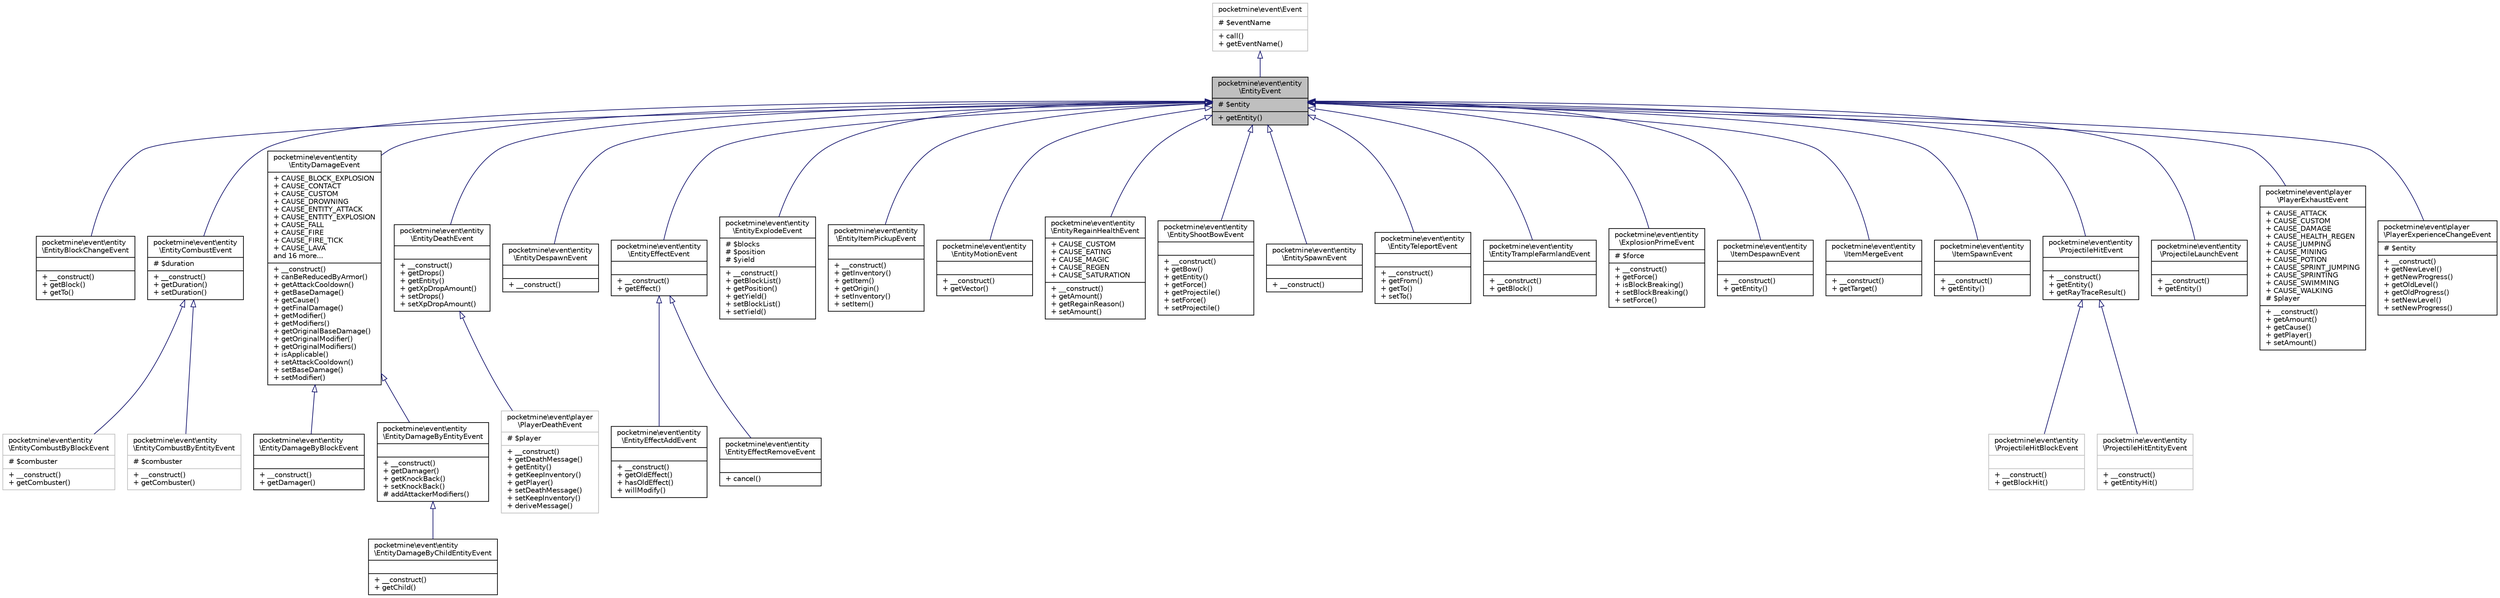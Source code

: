 digraph "pocketmine\event\entity\EntityEvent"
{
 // INTERACTIVE_SVG=YES
 // LATEX_PDF_SIZE
  edge [fontname="Helvetica",fontsize="10",labelfontname="Helvetica",labelfontsize="10"];
  node [fontname="Helvetica",fontsize="10",shape=record];
  Node1 [label="{pocketmine\\event\\entity\l\\EntityEvent\n|# $entity\l|+ getEntity()\l}",height=0.2,width=0.4,color="black", fillcolor="grey75", style="filled", fontcolor="black",tooltip=" "];
  Node2 -> Node1 [dir="back",color="midnightblue",fontsize="10",style="solid",arrowtail="onormal",fontname="Helvetica"];
  Node2 [label="{pocketmine\\event\\Event\n|# $eventName\l|+ call()\l+ getEventName()\l}",height=0.2,width=0.4,color="grey75", fillcolor="white", style="filled",URL="$d1/d2f/classpocketmine_1_1event_1_1_event.html",tooltip=" "];
  Node1 -> Node3 [dir="back",color="midnightblue",fontsize="10",style="solid",arrowtail="onormal",fontname="Helvetica"];
  Node3 [label="{pocketmine\\event\\entity\l\\EntityBlockChangeEvent\n||+ __construct()\l+ getBlock()\l+ getTo()\l}",height=0.2,width=0.4,color="black", fillcolor="white", style="filled",URL="$d5/d98/classpocketmine_1_1event_1_1entity_1_1_entity_block_change_event.html",tooltip=" "];
  Node1 -> Node4 [dir="back",color="midnightblue",fontsize="10",style="solid",arrowtail="onormal",fontname="Helvetica"];
  Node4 [label="{pocketmine\\event\\entity\l\\EntityCombustEvent\n|# $duration\l|+ __construct()\l+ getDuration()\l+ setDuration()\l}",height=0.2,width=0.4,color="black", fillcolor="white", style="filled",URL="$dd/de3/classpocketmine_1_1event_1_1entity_1_1_entity_combust_event.html",tooltip=" "];
  Node4 -> Node5 [dir="back",color="midnightblue",fontsize="10",style="solid",arrowtail="onormal",fontname="Helvetica"];
  Node5 [label="{pocketmine\\event\\entity\l\\EntityCombustByBlockEvent\n|# $combuster\l|+ __construct()\l+ getCombuster()\l}",height=0.2,width=0.4,color="grey75", fillcolor="white", style="filled",URL="$df/dc8/classpocketmine_1_1event_1_1entity_1_1_entity_combust_by_block_event.html",tooltip=" "];
  Node4 -> Node6 [dir="back",color="midnightblue",fontsize="10",style="solid",arrowtail="onormal",fontname="Helvetica"];
  Node6 [label="{pocketmine\\event\\entity\l\\EntityCombustByEntityEvent\n|# $combuster\l|+ __construct()\l+ getCombuster()\l}",height=0.2,width=0.4,color="grey75", fillcolor="white", style="filled",URL="$da/d59/classpocketmine_1_1event_1_1entity_1_1_entity_combust_by_entity_event.html",tooltip=" "];
  Node1 -> Node7 [dir="back",color="midnightblue",fontsize="10",style="solid",arrowtail="onormal",fontname="Helvetica"];
  Node7 [label="{pocketmine\\event\\entity\l\\EntityDamageEvent\n|+ CAUSE_BLOCK_EXPLOSION\l+ CAUSE_CONTACT\l+ CAUSE_CUSTOM\l+ CAUSE_DROWNING\l+ CAUSE_ENTITY_ATTACK\l+ CAUSE_ENTITY_EXPLOSION\l+ CAUSE_FALL\l+ CAUSE_FIRE\l+ CAUSE_FIRE_TICK\l+ CAUSE_LAVA\land 16 more...\l|+ __construct()\l+ canBeReducedByArmor()\l+ getAttackCooldown()\l+ getBaseDamage()\l+ getCause()\l+ getFinalDamage()\l+ getModifier()\l+ getModifiers()\l+ getOriginalBaseDamage()\l+ getOriginalModifier()\l+ getOriginalModifiers()\l+ isApplicable()\l+ setAttackCooldown()\l+ setBaseDamage()\l+ setModifier()\l}",height=0.2,width=0.4,color="black", fillcolor="white", style="filled",URL="$d5/de3/classpocketmine_1_1event_1_1entity_1_1_entity_damage_event.html",tooltip=" "];
  Node7 -> Node8 [dir="back",color="midnightblue",fontsize="10",style="solid",arrowtail="onormal",fontname="Helvetica"];
  Node8 [label="{pocketmine\\event\\entity\l\\EntityDamageByBlockEvent\n||+ __construct()\l+ getDamager()\l}",height=0.2,width=0.4,color="black", fillcolor="white", style="filled",URL="$da/dbf/classpocketmine_1_1event_1_1entity_1_1_entity_damage_by_block_event.html",tooltip=" "];
  Node7 -> Node9 [dir="back",color="midnightblue",fontsize="10",style="solid",arrowtail="onormal",fontname="Helvetica"];
  Node9 [label="{pocketmine\\event\\entity\l\\EntityDamageByEntityEvent\n||+ __construct()\l+ getDamager()\l+ getKnockBack()\l+ setKnockBack()\l# addAttackerModifiers()\l}",height=0.2,width=0.4,color="black", fillcolor="white", style="filled",URL="$d0/d34/classpocketmine_1_1event_1_1entity_1_1_entity_damage_by_entity_event.html",tooltip=" "];
  Node9 -> Node10 [dir="back",color="midnightblue",fontsize="10",style="solid",arrowtail="onormal",fontname="Helvetica"];
  Node10 [label="{pocketmine\\event\\entity\l\\EntityDamageByChildEntityEvent\n||+ __construct()\l+ getChild()\l}",height=0.2,width=0.4,color="black", fillcolor="white", style="filled",URL="$de/d62/classpocketmine_1_1event_1_1entity_1_1_entity_damage_by_child_entity_event.html",tooltip=" "];
  Node1 -> Node11 [dir="back",color="midnightblue",fontsize="10",style="solid",arrowtail="onormal",fontname="Helvetica"];
  Node11 [label="{pocketmine\\event\\entity\l\\EntityDeathEvent\n||+ __construct()\l+ getDrops()\l+ getEntity()\l+ getXpDropAmount()\l+ setDrops()\l+ setXpDropAmount()\l}",height=0.2,width=0.4,color="black", fillcolor="white", style="filled",URL="$d7/d1e/classpocketmine_1_1event_1_1entity_1_1_entity_death_event.html",tooltip=" "];
  Node11 -> Node12 [dir="back",color="midnightblue",fontsize="10",style="solid",arrowtail="onormal",fontname="Helvetica"];
  Node12 [label="{pocketmine\\event\\player\l\\PlayerDeathEvent\n|# $player\l|+ __construct()\l+ getDeathMessage()\l+ getEntity()\l+ getKeepInventory()\l+ getPlayer()\l+ setDeathMessage()\l+ setKeepInventory()\l+ deriveMessage()\l}",height=0.2,width=0.4,color="grey75", fillcolor="white", style="filled",URL="$d7/d7d/classpocketmine_1_1event_1_1player_1_1_player_death_event.html",tooltip=" "];
  Node1 -> Node13 [dir="back",color="midnightblue",fontsize="10",style="solid",arrowtail="onormal",fontname="Helvetica"];
  Node13 [label="{pocketmine\\event\\entity\l\\EntityDespawnEvent\n||+ __construct()\l}",height=0.2,width=0.4,color="black", fillcolor="white", style="filled",URL="$dc/d06/classpocketmine_1_1event_1_1entity_1_1_entity_despawn_event.html",tooltip=" "];
  Node1 -> Node14 [dir="back",color="midnightblue",fontsize="10",style="solid",arrowtail="onormal",fontname="Helvetica"];
  Node14 [label="{pocketmine\\event\\entity\l\\EntityEffectEvent\n||+ __construct()\l+ getEffect()\l}",height=0.2,width=0.4,color="black", fillcolor="white", style="filled",URL="$d9/d22/classpocketmine_1_1event_1_1entity_1_1_entity_effect_event.html",tooltip=" "];
  Node14 -> Node15 [dir="back",color="midnightblue",fontsize="10",style="solid",arrowtail="onormal",fontname="Helvetica"];
  Node15 [label="{pocketmine\\event\\entity\l\\EntityEffectAddEvent\n||+ __construct()\l+ getOldEffect()\l+ hasOldEffect()\l+ willModify()\l}",height=0.2,width=0.4,color="black", fillcolor="white", style="filled",URL="$d7/d1b/classpocketmine_1_1event_1_1entity_1_1_entity_effect_add_event.html",tooltip=" "];
  Node14 -> Node16 [dir="back",color="midnightblue",fontsize="10",style="solid",arrowtail="onormal",fontname="Helvetica"];
  Node16 [label="{pocketmine\\event\\entity\l\\EntityEffectRemoveEvent\n||+ cancel()\l}",height=0.2,width=0.4,color="black", fillcolor="white", style="filled",URL="$da/de1/classpocketmine_1_1event_1_1entity_1_1_entity_effect_remove_event.html",tooltip=" "];
  Node1 -> Node17 [dir="back",color="midnightblue",fontsize="10",style="solid",arrowtail="onormal",fontname="Helvetica"];
  Node17 [label="{pocketmine\\event\\entity\l\\EntityExplodeEvent\n|# $blocks\l# $position\l# $yield\l|+ __construct()\l+ getBlockList()\l+ getPosition()\l+ getYield()\l+ setBlockList()\l+ setYield()\l}",height=0.2,width=0.4,color="black", fillcolor="white", style="filled",URL="$d9/dc8/classpocketmine_1_1event_1_1entity_1_1_entity_explode_event.html",tooltip=" "];
  Node1 -> Node18 [dir="back",color="midnightblue",fontsize="10",style="solid",arrowtail="onormal",fontname="Helvetica"];
  Node18 [label="{pocketmine\\event\\entity\l\\EntityItemPickupEvent\n||+ __construct()\l+ getInventory()\l+ getItem()\l+ getOrigin()\l+ setInventory()\l+ setItem()\l}",height=0.2,width=0.4,color="black", fillcolor="white", style="filled",URL="$dc/d5b/classpocketmine_1_1event_1_1entity_1_1_entity_item_pickup_event.html",tooltip=" "];
  Node1 -> Node19 [dir="back",color="midnightblue",fontsize="10",style="solid",arrowtail="onormal",fontname="Helvetica"];
  Node19 [label="{pocketmine\\event\\entity\l\\EntityMotionEvent\n||+ __construct()\l+ getVector()\l}",height=0.2,width=0.4,color="black", fillcolor="white", style="filled",URL="$d5/d70/classpocketmine_1_1event_1_1entity_1_1_entity_motion_event.html",tooltip=" "];
  Node1 -> Node20 [dir="back",color="midnightblue",fontsize="10",style="solid",arrowtail="onormal",fontname="Helvetica"];
  Node20 [label="{pocketmine\\event\\entity\l\\EntityRegainHealthEvent\n|+ CAUSE_CUSTOM\l+ CAUSE_EATING\l+ CAUSE_MAGIC\l+ CAUSE_REGEN\l+ CAUSE_SATURATION\l|+ __construct()\l+ getAmount()\l+ getRegainReason()\l+ setAmount()\l}",height=0.2,width=0.4,color="black", fillcolor="white", style="filled",URL="$da/d3f/classpocketmine_1_1event_1_1entity_1_1_entity_regain_health_event.html",tooltip=" "];
  Node1 -> Node21 [dir="back",color="midnightblue",fontsize="10",style="solid",arrowtail="onormal",fontname="Helvetica"];
  Node21 [label="{pocketmine\\event\\entity\l\\EntityShootBowEvent\n||+ __construct()\l+ getBow()\l+ getEntity()\l+ getForce()\l+ getProjectile()\l+ setForce()\l+ setProjectile()\l}",height=0.2,width=0.4,color="black", fillcolor="white", style="filled",URL="$d2/d96/classpocketmine_1_1event_1_1entity_1_1_entity_shoot_bow_event.html",tooltip=" "];
  Node1 -> Node22 [dir="back",color="midnightblue",fontsize="10",style="solid",arrowtail="onormal",fontname="Helvetica"];
  Node22 [label="{pocketmine\\event\\entity\l\\EntitySpawnEvent\n||+ __construct()\l}",height=0.2,width=0.4,color="black", fillcolor="white", style="filled",URL="$df/d6f/classpocketmine_1_1event_1_1entity_1_1_entity_spawn_event.html",tooltip=" "];
  Node1 -> Node23 [dir="back",color="midnightblue",fontsize="10",style="solid",arrowtail="onormal",fontname="Helvetica"];
  Node23 [label="{pocketmine\\event\\entity\l\\EntityTeleportEvent\n||+ __construct()\l+ getFrom()\l+ getTo()\l+ setTo()\l}",height=0.2,width=0.4,color="black", fillcolor="white", style="filled",URL="$dc/df2/classpocketmine_1_1event_1_1entity_1_1_entity_teleport_event.html",tooltip=" "];
  Node1 -> Node24 [dir="back",color="midnightblue",fontsize="10",style="solid",arrowtail="onormal",fontname="Helvetica"];
  Node24 [label="{pocketmine\\event\\entity\l\\EntityTrampleFarmlandEvent\n||+ __construct()\l+ getBlock()\l}",height=0.2,width=0.4,color="black", fillcolor="white", style="filled",URL="$d0/d41/classpocketmine_1_1event_1_1entity_1_1_entity_trample_farmland_event.html",tooltip=" "];
  Node1 -> Node25 [dir="back",color="midnightblue",fontsize="10",style="solid",arrowtail="onormal",fontname="Helvetica"];
  Node25 [label="{pocketmine\\event\\entity\l\\ExplosionPrimeEvent\n|# $force\l|+ __construct()\l+ getForce()\l+ isBlockBreaking()\l+ setBlockBreaking()\l+ setForce()\l}",height=0.2,width=0.4,color="black", fillcolor="white", style="filled",URL="$d1/dd7/classpocketmine_1_1event_1_1entity_1_1_explosion_prime_event.html",tooltip=" "];
  Node1 -> Node26 [dir="back",color="midnightblue",fontsize="10",style="solid",arrowtail="onormal",fontname="Helvetica"];
  Node26 [label="{pocketmine\\event\\entity\l\\ItemDespawnEvent\n||+ __construct()\l+ getEntity()\l}",height=0.2,width=0.4,color="black", fillcolor="white", style="filled",URL="$da/d1a/classpocketmine_1_1event_1_1entity_1_1_item_despawn_event.html",tooltip=" "];
  Node1 -> Node27 [dir="back",color="midnightblue",fontsize="10",style="solid",arrowtail="onormal",fontname="Helvetica"];
  Node27 [label="{pocketmine\\event\\entity\l\\ItemMergeEvent\n||+ __construct()\l+ getTarget()\l}",height=0.2,width=0.4,color="black", fillcolor="white", style="filled",URL="$d7/dd6/classpocketmine_1_1event_1_1entity_1_1_item_merge_event.html",tooltip=" "];
  Node1 -> Node28 [dir="back",color="midnightblue",fontsize="10",style="solid",arrowtail="onormal",fontname="Helvetica"];
  Node28 [label="{pocketmine\\event\\entity\l\\ItemSpawnEvent\n||+ __construct()\l+ getEntity()\l}",height=0.2,width=0.4,color="black", fillcolor="white", style="filled",URL="$d6/df9/classpocketmine_1_1event_1_1entity_1_1_item_spawn_event.html",tooltip=" "];
  Node1 -> Node29 [dir="back",color="midnightblue",fontsize="10",style="solid",arrowtail="onormal",fontname="Helvetica"];
  Node29 [label="{pocketmine\\event\\entity\l\\ProjectileHitEvent\n||+ __construct()\l+ getEntity()\l+ getRayTraceResult()\l}",height=0.2,width=0.4,color="black", fillcolor="white", style="filled",URL="$d3/d75/classpocketmine_1_1event_1_1entity_1_1_projectile_hit_event.html",tooltip=" "];
  Node29 -> Node30 [dir="back",color="midnightblue",fontsize="10",style="solid",arrowtail="onormal",fontname="Helvetica"];
  Node30 [label="{pocketmine\\event\\entity\l\\ProjectileHitBlockEvent\n||+ __construct()\l+ getBlockHit()\l}",height=0.2,width=0.4,color="grey75", fillcolor="white", style="filled",URL="$d3/def/classpocketmine_1_1event_1_1entity_1_1_projectile_hit_block_event.html",tooltip=" "];
  Node29 -> Node31 [dir="back",color="midnightblue",fontsize="10",style="solid",arrowtail="onormal",fontname="Helvetica"];
  Node31 [label="{pocketmine\\event\\entity\l\\ProjectileHitEntityEvent\n||+ __construct()\l+ getEntityHit()\l}",height=0.2,width=0.4,color="grey75", fillcolor="white", style="filled",URL="$d0/dfb/classpocketmine_1_1event_1_1entity_1_1_projectile_hit_entity_event.html",tooltip=" "];
  Node1 -> Node32 [dir="back",color="midnightblue",fontsize="10",style="solid",arrowtail="onormal",fontname="Helvetica"];
  Node32 [label="{pocketmine\\event\\entity\l\\ProjectileLaunchEvent\n||+ __construct()\l+ getEntity()\l}",height=0.2,width=0.4,color="black", fillcolor="white", style="filled",URL="$d1/dea/classpocketmine_1_1event_1_1entity_1_1_projectile_launch_event.html",tooltip=" "];
  Node1 -> Node33 [dir="back",color="midnightblue",fontsize="10",style="solid",arrowtail="onormal",fontname="Helvetica"];
  Node33 [label="{pocketmine\\event\\player\l\\PlayerExhaustEvent\n|+ CAUSE_ATTACK\l+ CAUSE_CUSTOM\l+ CAUSE_DAMAGE\l+ CAUSE_HEALTH_REGEN\l+ CAUSE_JUMPING\l+ CAUSE_MINING\l+ CAUSE_POTION\l+ CAUSE_SPRINT_JUMPING\l+ CAUSE_SPRINTING\l+ CAUSE_SWIMMING\l+ CAUSE_WALKING\l# $player\l|+ __construct()\l+ getAmount()\l+ getCause()\l+ getPlayer()\l+ setAmount()\l}",height=0.2,width=0.4,color="black", fillcolor="white", style="filled",URL="$d9/dfb/classpocketmine_1_1event_1_1player_1_1_player_exhaust_event.html",tooltip=" "];
  Node1 -> Node34 [dir="back",color="midnightblue",fontsize="10",style="solid",arrowtail="onormal",fontname="Helvetica"];
  Node34 [label="{pocketmine\\event\\player\l\\PlayerExperienceChangeEvent\n|# $entity\l|+ __construct()\l+ getNewLevel()\l+ getNewProgress()\l+ getOldLevel()\l+ getOldProgress()\l+ setNewLevel()\l+ setNewProgress()\l}",height=0.2,width=0.4,color="black", fillcolor="white", style="filled",URL="$df/d28/classpocketmine_1_1event_1_1player_1_1_player_experience_change_event.html",tooltip=" "];
}
